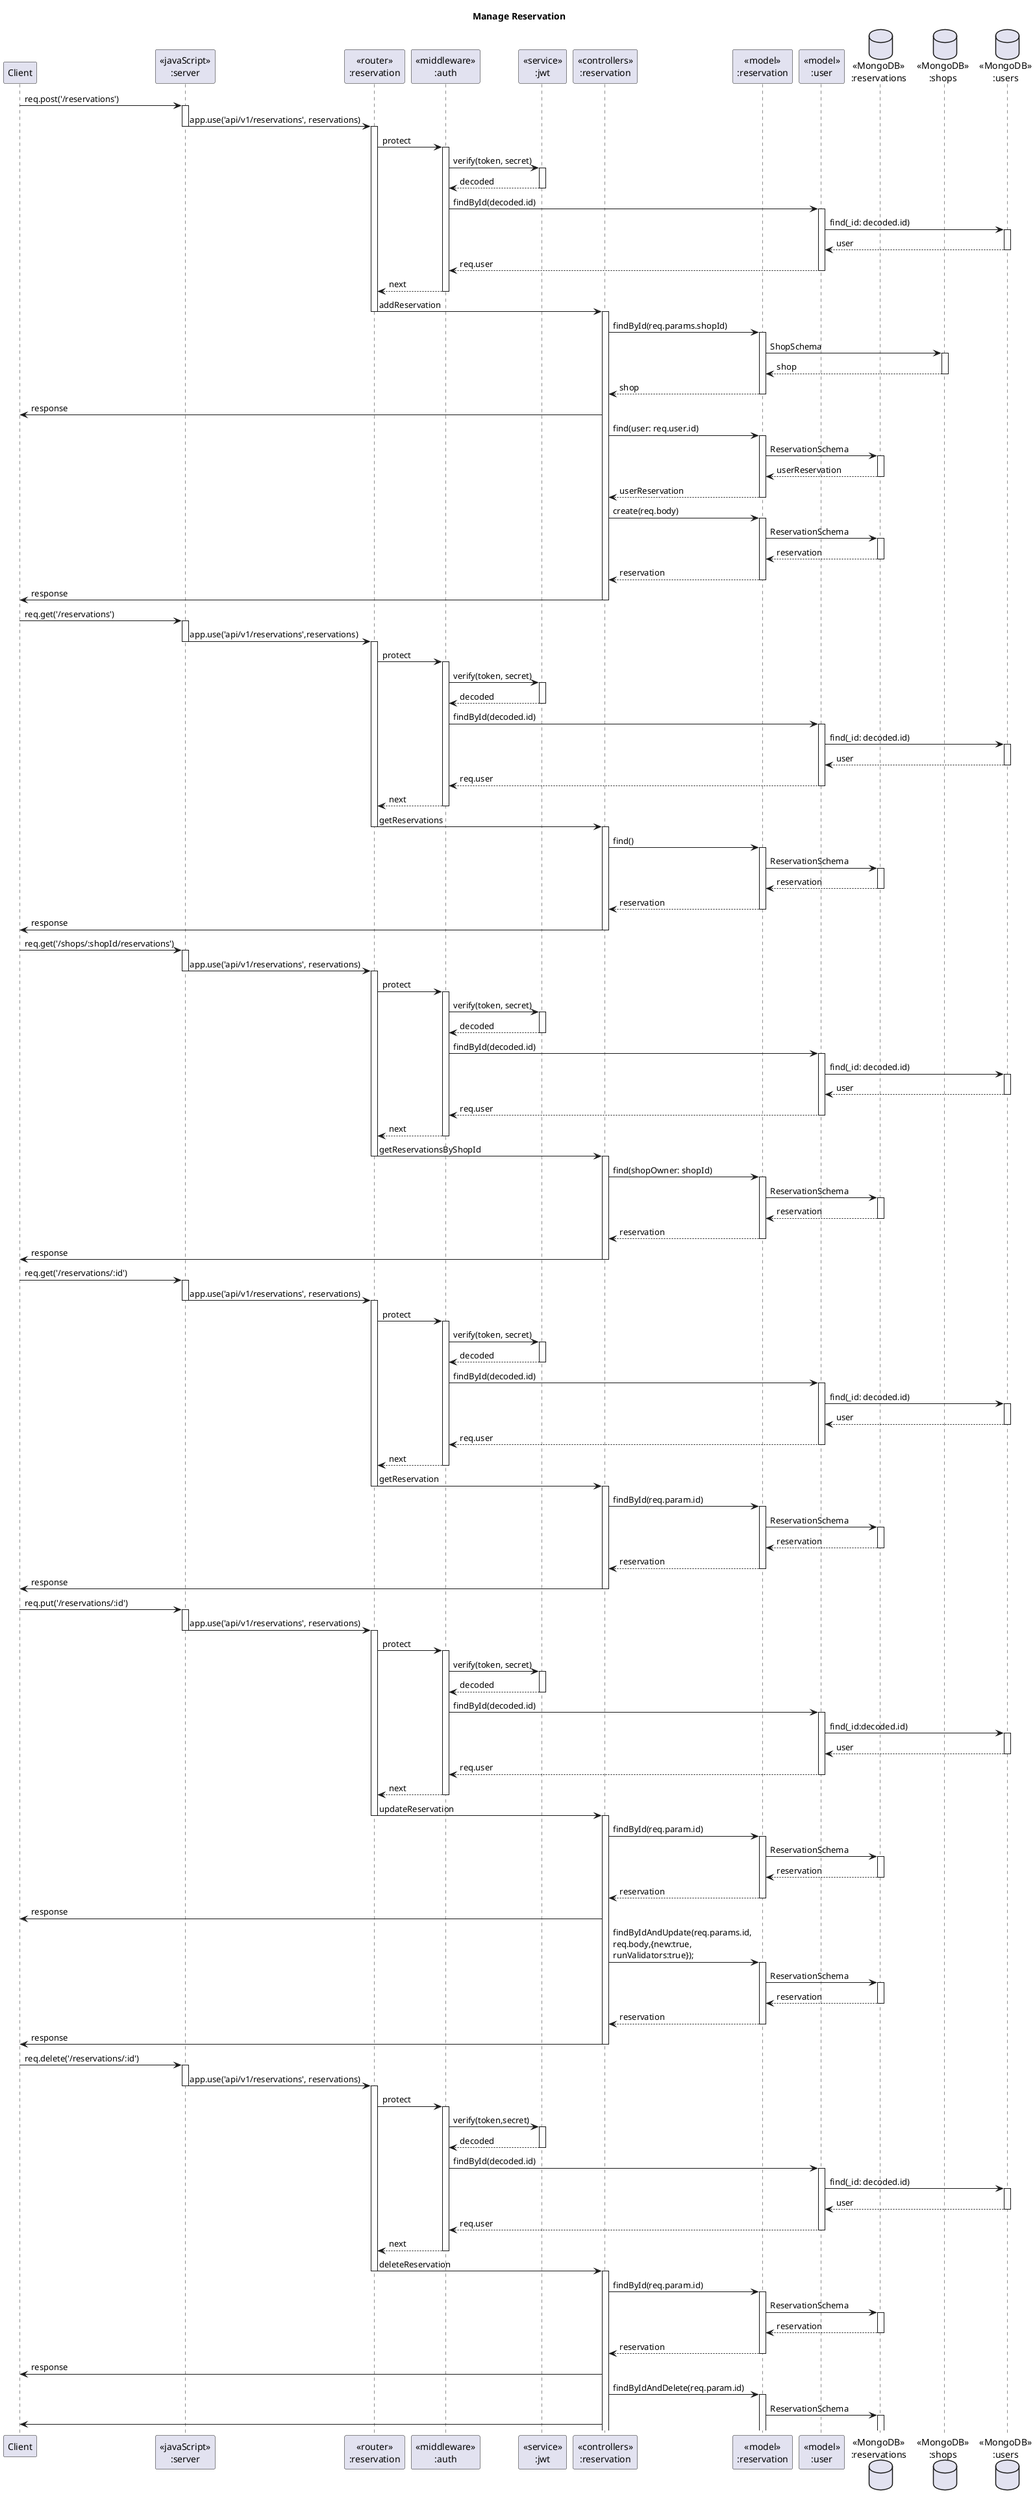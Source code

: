 @startuml Manage Reservation

title "Manage Reservation"

participant "Client" as client
participant "<<javaScript>>\n:server" as server
participant "<<router>>\n:reservation" as reservation
participant "<<middleware>>\n:auth" as middleware
participant "<<service>>\n:jwt" as jwt
participant "<<controllers>>\n:reservation" as controllerReservation
participant "<<model>>\n:reservation" as modelReservation
participant "<<model>>\n:user" as modelUser
database "<<MongoDB>>\n:reservations" as reservationDatabase
database "<<MongoDB>>\n:shops" as shopDatabase
database "<<MongoDB>>\n:users" as userDatabase

client -> server ++ :req.post('/reservations')
server -> reservation --++ :app.use('api/v1/reservations', reservations)
reservation -> middleware ++ :protect
middleware -> jwt ++ :verify(token, secret)
jwt --> middleware -- :decoded
middleware -> modelUser ++ :findById(decoded.id)
modelUser -> userDatabase ++ :find(_id: decoded.id)
userDatabase --> modelUser -- :user
modelUser --> middleware -- :req.user
middleware --> reservation -- :next
reservation -> controllerReservation --++ :addReservation
controllerReservation -> modelReservation ++ :findById(req.params.shopId)
modelReservation -> shopDatabase ++ :ShopSchema
shopDatabase --> modelReservation -- :shop
controllerReservation <-- modelReservation -- :shop
controllerReservation -> client :response
controllerReservation -> modelReservation ++ :find(user: req.user.id)
modelReservation -> reservationDatabase ++ :ReservationSchema
reservationDatabase --> modelReservation -- :userReservation
modelReservation --> controllerReservation -- :userReservation
controllerReservation -> modelReservation ++ :create(req.body)
modelReservation -> reservationDatabase ++ :ReservationSchema
reservationDatabase --> modelReservation -- :reservation
modelReservation --> controllerReservation -- :reservation
controllerReservation -> client -- :response

client -> server ++ :req.get('/reservations')
server -> reservation --++ :app.use('api/v1/reservations',reservations)
reservation -> middleware ++ :protect
middleware -> jwt ++ :verify(token, secret)
jwt --> middleware -- :decoded
middleware -> modelUser ++ :findById(decoded.id)
modelUser -> userDatabase ++ :find(_id: decoded.id)
userDatabase --> modelUser -- :user
modelUser --> middleware -- :req.user
middleware --> reservation -- :next
reservation -> controllerReservation --++ :getReservations
controllerReservation -> modelReservation ++ :find()
modelReservation -> reservationDatabase ++ :ReservationSchema
reservationDatabase --> modelReservation -- :reservation
modelReservation --> controllerReservation -- :reservation
controllerReservation -> client -- :response

client -> server ++ :req.get('/shops/:shopId/reservations')
server -> reservation --++ :app.use('api/v1/reservations', reservations)
reservation -> middleware ++ :protect
middleware -> jwt ++ :verify(token, secret)
jwt --> middleware -- :decoded
middleware -> modelUser ++ :findById(decoded.id)
modelUser -> userDatabase ++ :find(_id: decoded.id)
userDatabase --> modelUser -- :user
modelUser --> middleware -- :req.user
middleware --> reservation -- :next
reservation -> controllerReservation --++ :getReservationsByShopId
controllerReservation -> modelReservation ++ :find(shopOwner: shopId)
modelReservation -> reservationDatabase ++ :ReservationSchema
reservationDatabase --> modelReservation -- :reservation
modelReservation --> controllerReservation -- :reservation
controllerReservation -> client -- :response

client -> server ++ :req.get('/reservations/:id')
server -> reservation --++ :app.use('api/v1/reservations', reservations)
reservation -> middleware ++ :protect
middleware -> jwt ++ :verify(token, secret)
jwt --> middleware -- :decoded
middleware -> modelUser ++ :findById(decoded.id)
modelUser -> userDatabase ++ :find(_id: decoded.id)
userDatabase --> modelUser -- :user
modelUser --> middleware -- :req.user
middleware --> reservation -- :next
reservation -> controllerReservation --++ :getReservation
controllerReservation -> modelReservation ++ :findById(req.param.id)
modelReservation -> reservationDatabase ++ :ReservationSchema
reservationDatabase --> modelReservation -- :reservation
modelReservation --> controllerReservation -- :reservation
controllerReservation -> client -- :response

client -> server++:req.put('/reservations/:id')
server -> reservation --++ :app.use('api/v1/reservations', reservations)
reservation -> middleware ++ :protect
middleware -> jwt ++ :verify(token, secret)
jwt --> middleware -- :decoded
middleware -> modelUser ++ :findById(decoded.id)
modelUser -> userDatabase ++ :find(_id:decoded.id)
userDatabase --> modelUser -- :user
modelUser --> middleware -- :req.user
middleware --> reservation -- :next
reservation -> controllerReservation --++ :updateReservation
controllerReservation -> modelReservation ++ :findById(req.param.id)
modelReservation -> reservationDatabase ++ :ReservationSchema
reservationDatabase --> modelReservation -- :reservation
modelReservation --> controllerReservation --:reservation
controllerReservation -> client :response
controllerReservation -> modelReservation ++ :findByIdAndUpdate(req.params.id,\nreq.body,{new:true,\nrunValidators:true});
modelReservation -> reservationDatabase ++ :ReservationSchema
reservationDatabase --> modelReservation -- :reservation
modelReservation --> controllerReservation -- :reservation
controllerReservation -> client -- :response

client -> server ++ :req.delete('/reservations/:id')
server -> reservation --++ :app.use('api/v1/reservations', reservations)
reservation -> middleware ++ :protect
middleware -> jwt ++ :verify(token,secret)
jwt --> middleware -- :decoded
middleware -> modelUser ++ :findById(decoded.id)
modelUser -> userDatabase ++ :find(_id: decoded.id)
userDatabase --> modelUser -- :user
modelUser --> middleware -- :req.user
middleware --> reservation -- :next
reservation -> controllerReservation --++ :deleteReservation
controllerReservation -> modelReservation ++ :findById(req.param.id)
modelReservation -> reservationDatabase ++ :ReservationSchema
reservationDatabase --> modelReservation -- :reservation
modelReservation --> controllerReservation -- :reservation
controllerReservation -> client :response
controllerReservation -> modelReservation ++ :findByIdAndDelete(req.param.id)
modelReservation -> reservationDatabase ++ :ReservationSchema
controllerReservation -> client
@enduml
